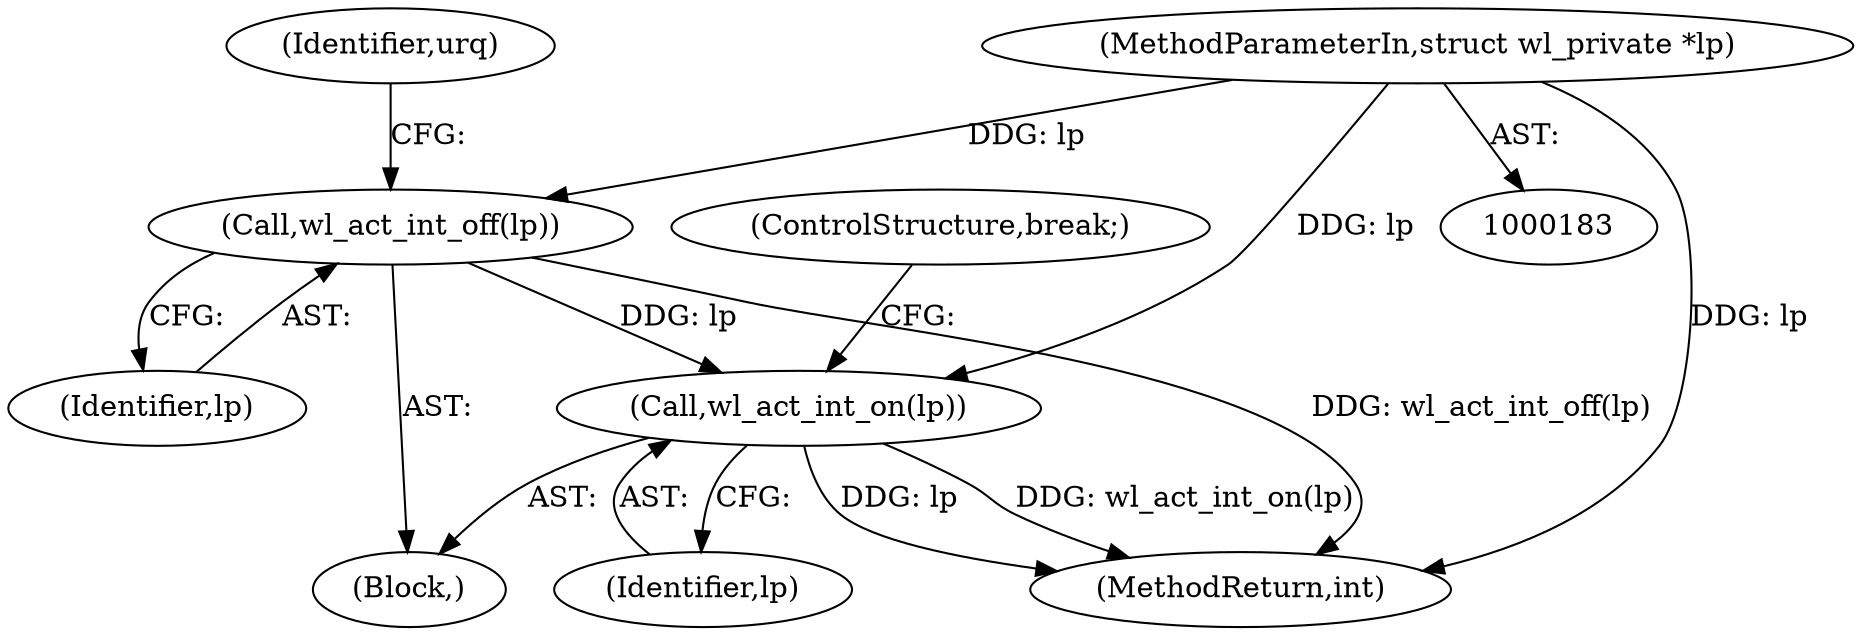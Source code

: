 digraph "0_linux_b5e2f339865fb443107e5b10603e53bbc92dc054_0@pointer" {
"1000185" [label="(MethodParameterIn,struct wl_private *lp)"];
"1002464" [label="(Call,wl_act_int_off(lp))"];
"1002478" [label="(Call,wl_act_int_on(lp))"];
"1002465" [label="(Identifier,lp)"];
"1002520" [label="(MethodReturn,int)"];
"1002479" [label="(Identifier,lp)"];
"1002468" [label="(Identifier,urq)"];
"1000185" [label="(MethodParameterIn,struct wl_private *lp)"];
"1002478" [label="(Call,wl_act_int_on(lp))"];
"1002480" [label="(ControlStructure,break;)"];
"1002464" [label="(Call,wl_act_int_off(lp))"];
"1002387" [label="(Block,)"];
"1000185" -> "1000183"  [label="AST: "];
"1000185" -> "1002520"  [label="DDG: lp"];
"1000185" -> "1002464"  [label="DDG: lp"];
"1000185" -> "1002478"  [label="DDG: lp"];
"1002464" -> "1002387"  [label="AST: "];
"1002464" -> "1002465"  [label="CFG: "];
"1002465" -> "1002464"  [label="AST: "];
"1002468" -> "1002464"  [label="CFG: "];
"1002464" -> "1002520"  [label="DDG: wl_act_int_off(lp)"];
"1002464" -> "1002478"  [label="DDG: lp"];
"1002478" -> "1002387"  [label="AST: "];
"1002478" -> "1002479"  [label="CFG: "];
"1002479" -> "1002478"  [label="AST: "];
"1002480" -> "1002478"  [label="CFG: "];
"1002478" -> "1002520"  [label="DDG: wl_act_int_on(lp)"];
"1002478" -> "1002520"  [label="DDG: lp"];
}
